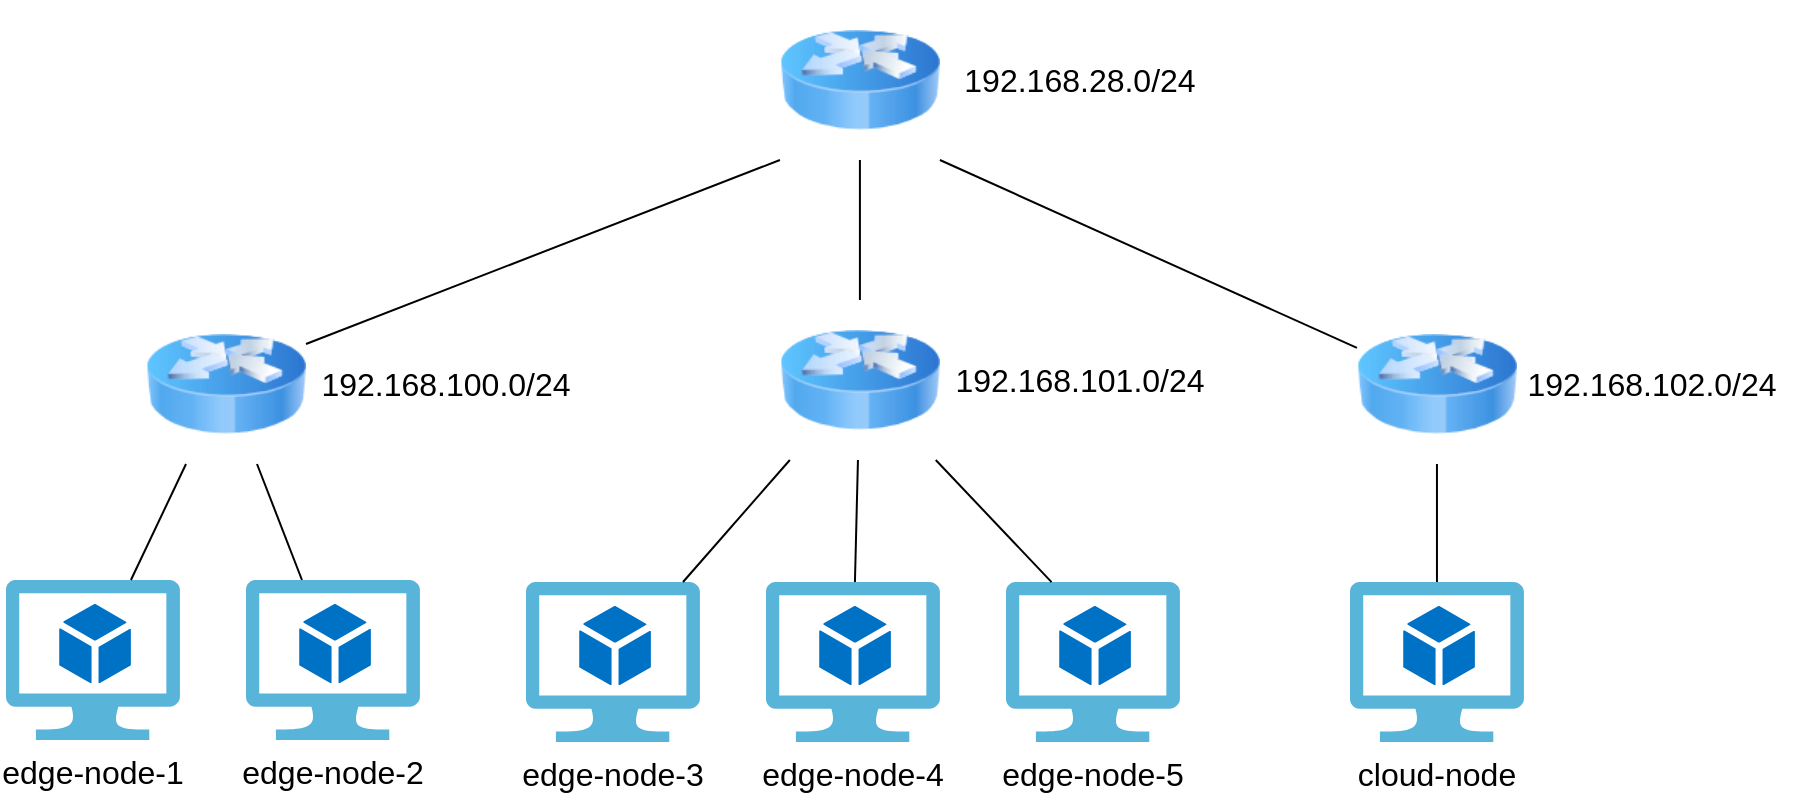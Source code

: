 <mxfile version="26.2.8">
  <diagram name="第 1 页" id="J71U_AwAPMH4ove4iUE9">
    <mxGraphModel dx="1680" dy="949" grid="1" gridSize="10" guides="1" tooltips="1" connect="1" arrows="1" fold="1" page="1" pageScale="1" pageWidth="827" pageHeight="1169" math="0" shadow="0">
      <root>
        <mxCell id="0" />
        <mxCell id="1" parent="0" />
        <mxCell id="rar5chOXDsYoySxI1BEg-3" value="&lt;font style=&quot;font-size: 16px;&quot;&gt;192.168.100.0/24&lt;/font&gt;" style="text;html=1;align=center;verticalAlign=middle;whiteSpace=wrap;rounded=0;" vertex="1" parent="1">
          <mxGeometry x="870" y="1115" width="140" height="34" as="geometry" />
        </mxCell>
        <mxCell id="rar5chOXDsYoySxI1BEg-4" value="&lt;font size=&quot;3&quot;&gt;edge-node-1&lt;/font&gt;" style="image;sketch=0;aspect=fixed;html=1;points=[];align=center;fontSize=12;image=img/lib/mscae/Virtual_Machine_2.svg;" vertex="1" parent="1">
          <mxGeometry x="720" y="1230" width="86.96" height="80" as="geometry" />
        </mxCell>
        <mxCell id="rar5chOXDsYoySxI1BEg-5" value="&lt;font size=&quot;3&quot;&gt;edge-node-2&lt;/font&gt;" style="image;sketch=0;aspect=fixed;html=1;points=[];align=center;fontSize=12;image=img/lib/mscae/Virtual_Machine_2.svg;" vertex="1" parent="1">
          <mxGeometry x="840" y="1230" width="86.96" height="80" as="geometry" />
        </mxCell>
        <mxCell id="rar5chOXDsYoySxI1BEg-6" value="" style="endArrow=none;html=1;rounded=0;entryX=0.25;entryY=1;entryDx=0;entryDy=0;" edge="1" parent="1" source="rar5chOXDsYoySxI1BEg-4" target="rar5chOXDsYoySxI1BEg-33">
          <mxGeometry width="50" height="50" relative="1" as="geometry">
            <mxPoint x="1040" y="1210" as="sourcePoint" />
            <mxPoint x="806.119" y="1198" as="targetPoint" />
          </mxGeometry>
        </mxCell>
        <mxCell id="rar5chOXDsYoySxI1BEg-7" value="" style="endArrow=none;html=1;rounded=0;" edge="1" parent="1" source="rar5chOXDsYoySxI1BEg-5" target="rar5chOXDsYoySxI1BEg-33">
          <mxGeometry width="50" height="50" relative="1" as="geometry">
            <mxPoint x="616" y="1250" as="sourcePoint" />
            <mxPoint x="835.172" y="1198" as="targetPoint" />
          </mxGeometry>
        </mxCell>
        <mxCell id="rar5chOXDsYoySxI1BEg-8" value="&lt;font size=&quot;3&quot;&gt;cloud-node&lt;/font&gt;" style="image;sketch=0;aspect=fixed;html=1;points=[];align=center;fontSize=12;image=img/lib/mscae/Virtual_Machine_2.svg;" vertex="1" parent="1">
          <mxGeometry x="1392" y="1231" width="86.96" height="80" as="geometry" />
        </mxCell>
        <mxCell id="rar5chOXDsYoySxI1BEg-10" value="&lt;font style=&quot;font-size: 16px;&quot;&gt;192.168.101.0/24&lt;/font&gt;" style="text;html=1;align=center;verticalAlign=middle;whiteSpace=wrap;rounded=0;" vertex="1" parent="1">
          <mxGeometry x="1186.96" y="1113" width="140" height="34" as="geometry" />
        </mxCell>
        <mxCell id="rar5chOXDsYoySxI1BEg-11" value="&lt;font size=&quot;3&quot;&gt;edge-node-3&lt;/font&gt;" style="image;sketch=0;aspect=fixed;html=1;points=[];align=center;fontSize=12;image=img/lib/mscae/Virtual_Machine_2.svg;" vertex="1" parent="1">
          <mxGeometry x="980" y="1231" width="86.96" height="80" as="geometry" />
        </mxCell>
        <mxCell id="rar5chOXDsYoySxI1BEg-12" value="&lt;span style=&quot;font-size: medium;&quot;&gt;edge-node-4&lt;/span&gt;" style="image;sketch=0;aspect=fixed;html=1;points=[];align=center;fontSize=12;image=img/lib/mscae/Virtual_Machine_2.svg;" vertex="1" parent="1">
          <mxGeometry x="1100" y="1231" width="86.96" height="80" as="geometry" />
        </mxCell>
        <mxCell id="rar5chOXDsYoySxI1BEg-13" value="" style="endArrow=none;html=1;rounded=0;" edge="1" parent="1" source="rar5chOXDsYoySxI1BEg-11" target="rar5chOXDsYoySxI1BEg-23">
          <mxGeometry width="50" height="50" relative="1" as="geometry">
            <mxPoint x="1536.52" y="1222" as="sourcePoint" />
            <mxPoint x="1104.282" y="1198" as="targetPoint" />
          </mxGeometry>
        </mxCell>
        <mxCell id="rar5chOXDsYoySxI1BEg-14" value="" style="endArrow=none;html=1;rounded=0;" edge="1" parent="1" source="rar5chOXDsYoySxI1BEg-12" target="rar5chOXDsYoySxI1BEg-23">
          <mxGeometry width="50" height="50" relative="1" as="geometry">
            <mxPoint x="1112.52" y="1262" as="sourcePoint" />
            <mxPoint x="1133.032" y="1198" as="targetPoint" />
          </mxGeometry>
        </mxCell>
        <mxCell id="rar5chOXDsYoySxI1BEg-19" value="&lt;font style=&quot;font-size: 16px;&quot;&gt;192.168.102.0/24&lt;/font&gt;" style="text;html=1;align=center;verticalAlign=middle;whiteSpace=wrap;rounded=0;" vertex="1" parent="1">
          <mxGeometry x="1473.48" y="1115" width="140" height="34" as="geometry" />
        </mxCell>
        <mxCell id="rar5chOXDsYoySxI1BEg-21" value="" style="endArrow=none;html=1;rounded=0;" edge="1" parent="1" source="rar5chOXDsYoySxI1BEg-8" target="rar5chOXDsYoySxI1BEg-35">
          <mxGeometry width="50" height="50" relative="1" as="geometry">
            <mxPoint x="1480.48" y="1039" as="sourcePoint" />
            <mxPoint x="1653.094" y="1197" as="targetPoint" />
          </mxGeometry>
        </mxCell>
        <mxCell id="rar5chOXDsYoySxI1BEg-23" value="" style="image;html=1;image=img/lib/clip_art/networking/Router_Icon_128x128.png" vertex="1" parent="1">
          <mxGeometry x="1106.96" y="1090" width="80" height="80" as="geometry" />
        </mxCell>
        <mxCell id="rar5chOXDsYoySxI1BEg-24" value="&lt;span style=&quot;font-size: medium;&quot;&gt;edge-node-5&lt;/span&gt;" style="image;sketch=0;aspect=fixed;html=1;points=[];align=center;fontSize=12;image=img/lib/mscae/Virtual_Machine_2.svg;" vertex="1" parent="1">
          <mxGeometry x="1220" y="1231" width="86.96" height="80" as="geometry" />
        </mxCell>
        <mxCell id="rar5chOXDsYoySxI1BEg-25" value="" style="endArrow=none;html=1;rounded=0;exitX=0.262;exitY=0.001;exitDx=0;exitDy=0;exitPerimeter=0;" edge="1" parent="1" source="rar5chOXDsYoySxI1BEg-24" target="rar5chOXDsYoySxI1BEg-23">
          <mxGeometry width="50" height="50" relative="1" as="geometry">
            <mxPoint x="1126" y="1252" as="sourcePoint" />
            <mxPoint x="1169.48" y="1194.715" as="targetPoint" />
          </mxGeometry>
        </mxCell>
        <mxCell id="rar5chOXDsYoySxI1BEg-30" value="&lt;font style=&quot;font-size: 16px;&quot;&gt;192.168.28.0/24&lt;/font&gt;" style="text;html=1;align=center;verticalAlign=middle;whiteSpace=wrap;rounded=0;" vertex="1" parent="1">
          <mxGeometry x="1186.96" y="963" width="140" height="34" as="geometry" />
        </mxCell>
        <mxCell id="rar5chOXDsYoySxI1BEg-33" value="" style="image;html=1;image=img/lib/clip_art/networking/Router_Icon_128x128.png" vertex="1" parent="1">
          <mxGeometry x="790" y="1092" width="80" height="80" as="geometry" />
        </mxCell>
        <mxCell id="rar5chOXDsYoySxI1BEg-34" value="" style="image;html=1;image=img/lib/clip_art/networking/Router_Icon_128x128.png" vertex="1" parent="1">
          <mxGeometry x="1106.96" y="940" width="80" height="80" as="geometry" />
        </mxCell>
        <mxCell id="rar5chOXDsYoySxI1BEg-35" value="" style="image;html=1;image=img/lib/clip_art/networking/Router_Icon_128x128.png" vertex="1" parent="1">
          <mxGeometry x="1395.48" y="1092" width="80" height="80" as="geometry" />
        </mxCell>
        <mxCell id="rar5chOXDsYoySxI1BEg-36" value="" style="endArrow=none;html=1;rounded=0;exitX=1;exitY=0.25;exitDx=0;exitDy=0;entryX=0;entryY=1;entryDx=0;entryDy=0;" edge="1" parent="1" source="rar5chOXDsYoySxI1BEg-33" target="rar5chOXDsYoySxI1BEg-34">
          <mxGeometry width="50" height="50" relative="1" as="geometry">
            <mxPoint x="950" y="1520" as="sourcePoint" />
            <mxPoint x="1000" y="1470" as="targetPoint" />
          </mxGeometry>
        </mxCell>
        <mxCell id="rar5chOXDsYoySxI1BEg-37" value="" style="endArrow=none;html=1;rounded=0;" edge="1" parent="1" source="rar5chOXDsYoySxI1BEg-23" target="rar5chOXDsYoySxI1BEg-34">
          <mxGeometry width="50" height="50" relative="1" as="geometry">
            <mxPoint x="860" y="1102" as="sourcePoint" />
            <mxPoint x="1117" y="1005" as="targetPoint" />
          </mxGeometry>
        </mxCell>
        <mxCell id="rar5chOXDsYoySxI1BEg-38" value="" style="endArrow=none;html=1;rounded=0;entryX=1;entryY=1;entryDx=0;entryDy=0;" edge="1" parent="1" source="rar5chOXDsYoySxI1BEg-35" target="rar5chOXDsYoySxI1BEg-34">
          <mxGeometry width="50" height="50" relative="1" as="geometry">
            <mxPoint x="880" y="1122" as="sourcePoint" />
            <mxPoint x="1117" y="1030" as="targetPoint" />
          </mxGeometry>
        </mxCell>
      </root>
    </mxGraphModel>
  </diagram>
</mxfile>
